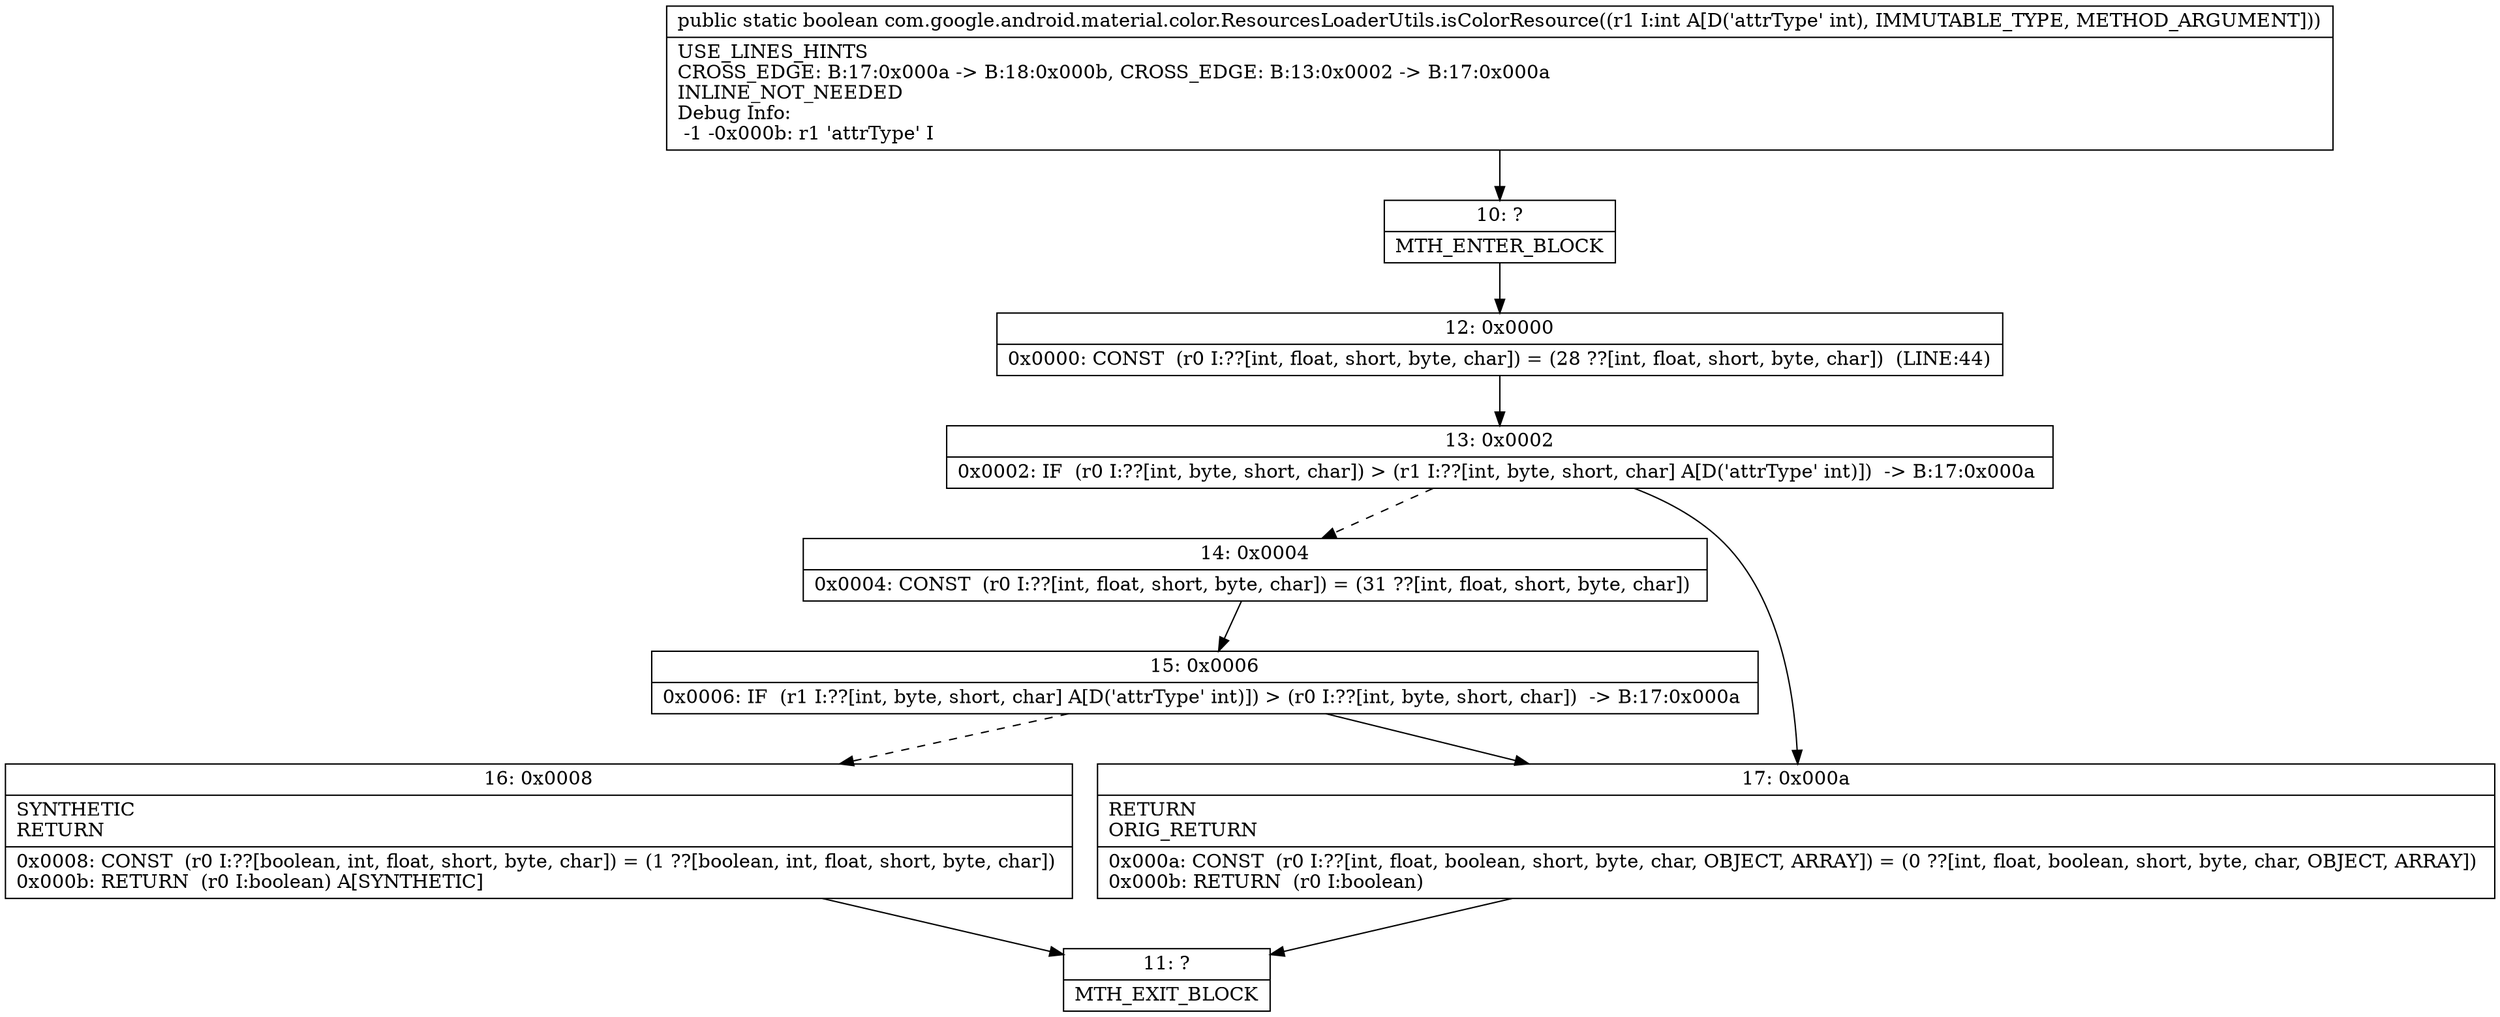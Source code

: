 digraph "CFG forcom.google.android.material.color.ResourcesLoaderUtils.isColorResource(I)Z" {
Node_10 [shape=record,label="{10\:\ ?|MTH_ENTER_BLOCK\l}"];
Node_12 [shape=record,label="{12\:\ 0x0000|0x0000: CONST  (r0 I:??[int, float, short, byte, char]) = (28 ??[int, float, short, byte, char])  (LINE:44)\l}"];
Node_13 [shape=record,label="{13\:\ 0x0002|0x0002: IF  (r0 I:??[int, byte, short, char]) \> (r1 I:??[int, byte, short, char] A[D('attrType' int)])  \-\> B:17:0x000a \l}"];
Node_14 [shape=record,label="{14\:\ 0x0004|0x0004: CONST  (r0 I:??[int, float, short, byte, char]) = (31 ??[int, float, short, byte, char]) \l}"];
Node_15 [shape=record,label="{15\:\ 0x0006|0x0006: IF  (r1 I:??[int, byte, short, char] A[D('attrType' int)]) \> (r0 I:??[int, byte, short, char])  \-\> B:17:0x000a \l}"];
Node_16 [shape=record,label="{16\:\ 0x0008|SYNTHETIC\lRETURN\l|0x0008: CONST  (r0 I:??[boolean, int, float, short, byte, char]) = (1 ??[boolean, int, float, short, byte, char]) \l0x000b: RETURN  (r0 I:boolean) A[SYNTHETIC]\l}"];
Node_11 [shape=record,label="{11\:\ ?|MTH_EXIT_BLOCK\l}"];
Node_17 [shape=record,label="{17\:\ 0x000a|RETURN\lORIG_RETURN\l|0x000a: CONST  (r0 I:??[int, float, boolean, short, byte, char, OBJECT, ARRAY]) = (0 ??[int, float, boolean, short, byte, char, OBJECT, ARRAY]) \l0x000b: RETURN  (r0 I:boolean) \l}"];
MethodNode[shape=record,label="{public static boolean com.google.android.material.color.ResourcesLoaderUtils.isColorResource((r1 I:int A[D('attrType' int), IMMUTABLE_TYPE, METHOD_ARGUMENT]))  | USE_LINES_HINTS\lCROSS_EDGE: B:17:0x000a \-\> B:18:0x000b, CROSS_EDGE: B:13:0x0002 \-\> B:17:0x000a\lINLINE_NOT_NEEDED\lDebug Info:\l  \-1 \-0x000b: r1 'attrType' I\l}"];
MethodNode -> Node_10;Node_10 -> Node_12;
Node_12 -> Node_13;
Node_13 -> Node_14[style=dashed];
Node_13 -> Node_17;
Node_14 -> Node_15;
Node_15 -> Node_16[style=dashed];
Node_15 -> Node_17;
Node_16 -> Node_11;
Node_17 -> Node_11;
}


